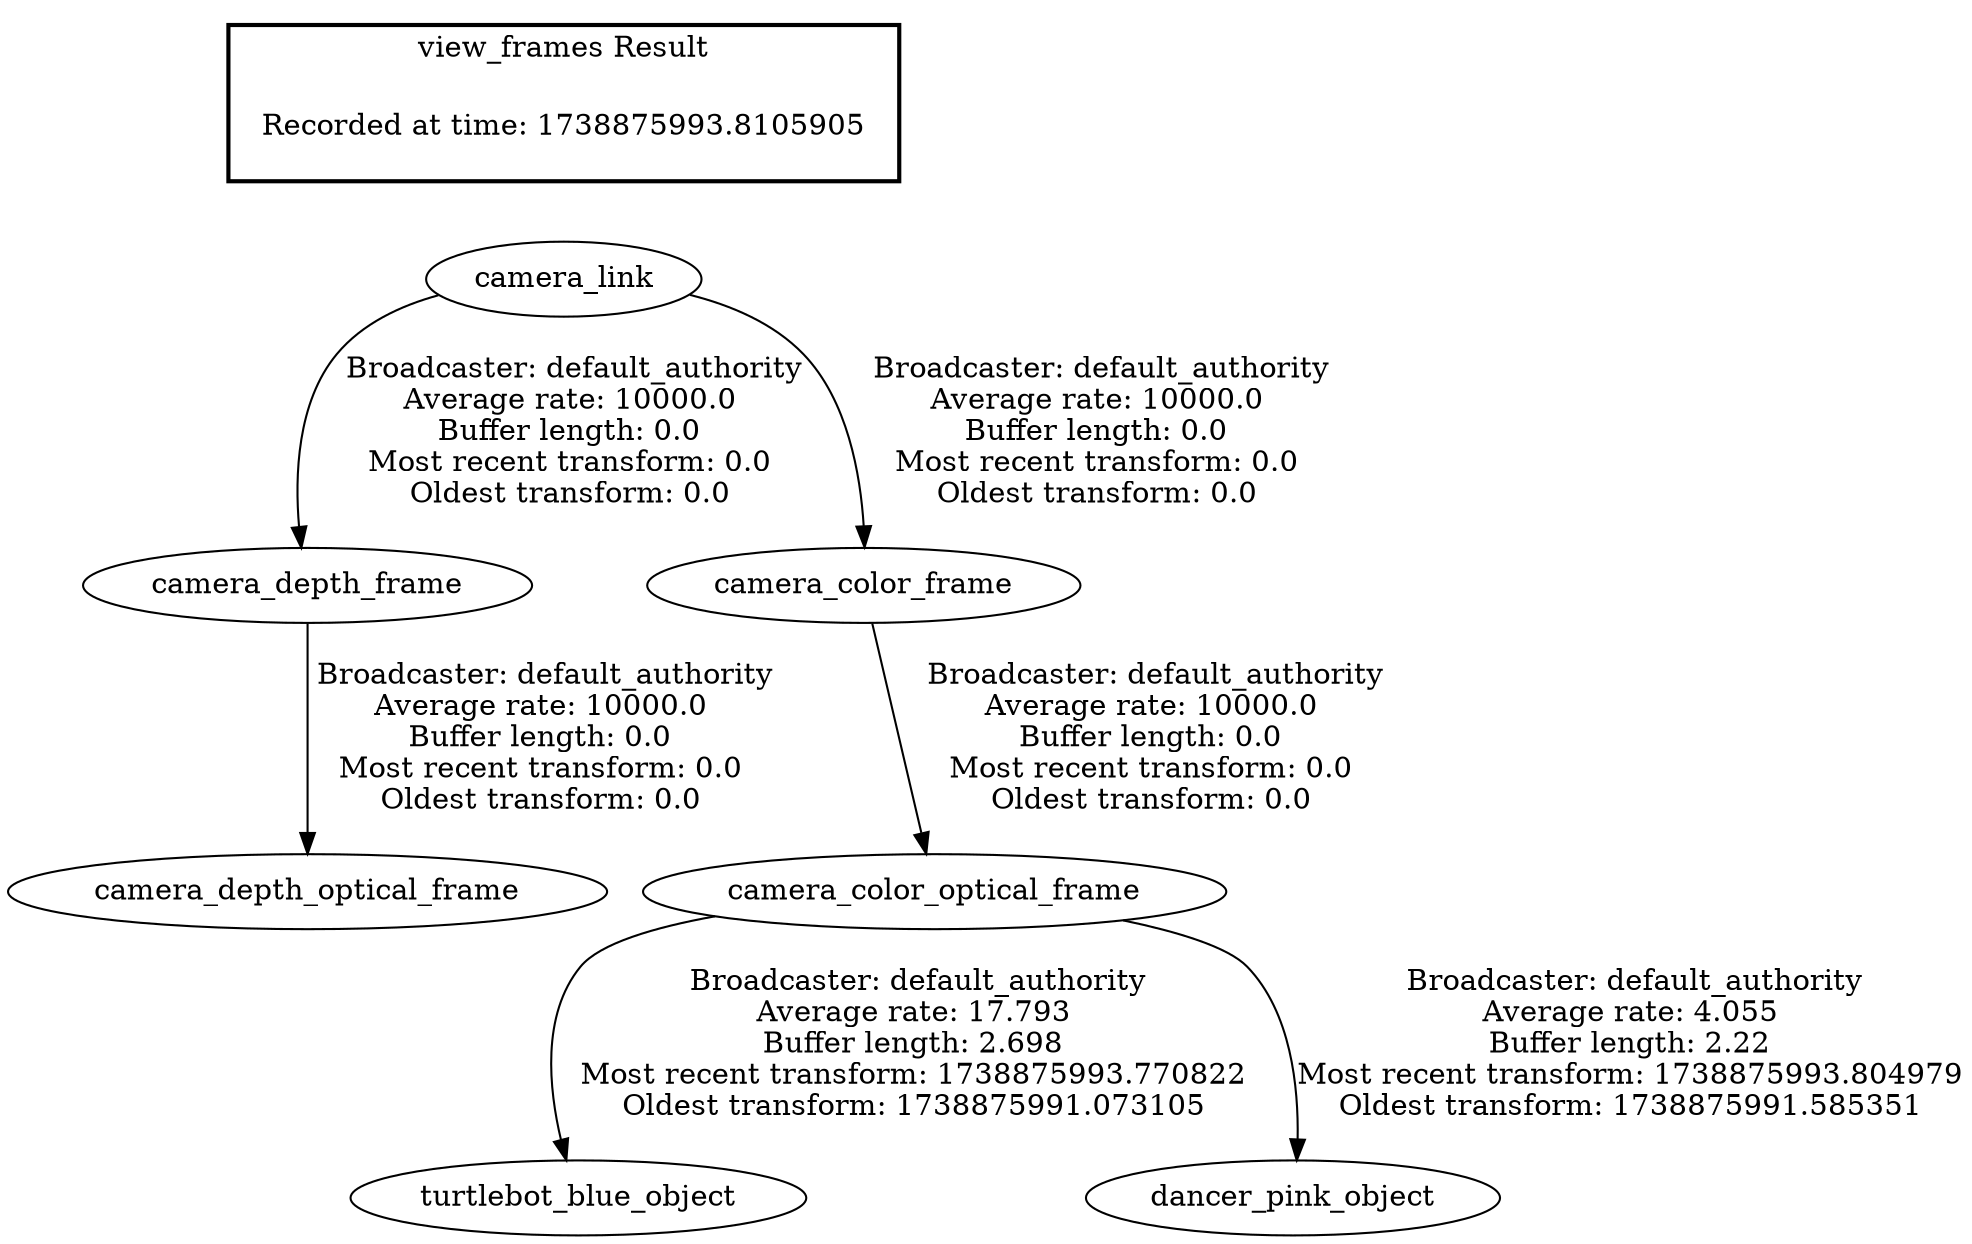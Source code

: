 digraph G {
"camera_link" -> "camera_depth_frame"[label=" Broadcaster: default_authority\nAverage rate: 10000.0\nBuffer length: 0.0\nMost recent transform: 0.0\nOldest transform: 0.0\n"];
"camera_depth_frame" -> "camera_depth_optical_frame"[label=" Broadcaster: default_authority\nAverage rate: 10000.0\nBuffer length: 0.0\nMost recent transform: 0.0\nOldest transform: 0.0\n"];
"camera_link" -> "camera_color_frame"[label=" Broadcaster: default_authority\nAverage rate: 10000.0\nBuffer length: 0.0\nMost recent transform: 0.0\nOldest transform: 0.0\n"];
"camera_color_frame" -> "camera_color_optical_frame"[label=" Broadcaster: default_authority\nAverage rate: 10000.0\nBuffer length: 0.0\nMost recent transform: 0.0\nOldest transform: 0.0\n"];
"camera_color_optical_frame" -> "turtlebot_blue_object"[label=" Broadcaster: default_authority\nAverage rate: 17.793\nBuffer length: 2.698\nMost recent transform: 1738875993.770822\nOldest transform: 1738875991.073105\n"];
"camera_color_optical_frame" -> "dancer_pink_object"[label=" Broadcaster: default_authority\nAverage rate: 4.055\nBuffer length: 2.22\nMost recent transform: 1738875993.804979\nOldest transform: 1738875991.585351\n"];
edge [style=invis];
 subgraph cluster_legend { style=bold; color=black; label ="view_frames Result";
"Recorded at time: 1738875993.8105905"[ shape=plaintext ] ;
}->"camera_link";
}